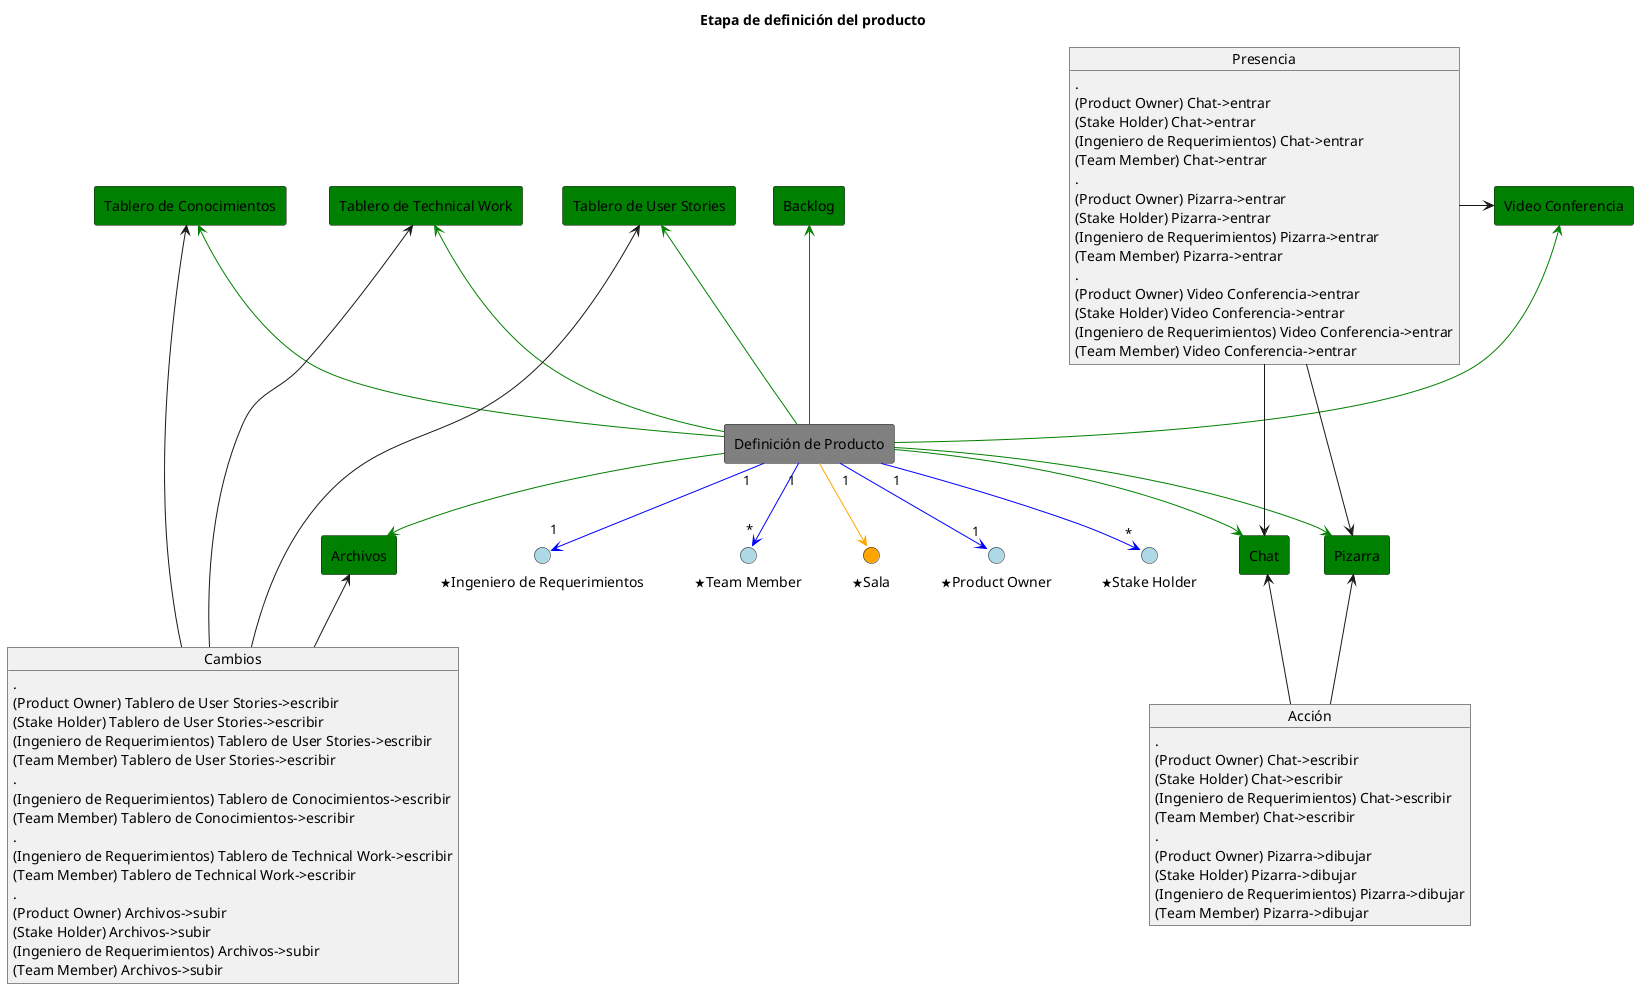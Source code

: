 @startuml
title Etapa de definición del producto
allowmixing

() "<&star>Product Owner" as owner #LightBlue
() "<&star>Stake Holder" as sh #LightBlue
() "<&star>Ingeniero de Requerimientos" as rem #LightBlue
() "<&star>Team Member" as tm #LightBlue
() "<&star>Sala" as room #Orange
rectangle "Definición de Producto" as product #Gray
rectangle "Tablero de User Stories" as user_stories #Green
rectangle "Tablero de Technical Work" as technical_work #Green
rectangle "Tablero de Conocimientos" as knoledge_adquisition #Green
rectangle "Backlog" as product_backlog #Green
rectangle "Video Conferencia" as video #Green
rectangle "Chat" as chat #Green
rectangle "Pizarra" as blackboard #Green
rectangle "Archivos" as files #Green

product "1" -d[#Blue]-> "1" owner
product "1" -d[#Blue]-> "*" sh
product "1" -d[#Blue]-> "1" rem
product "1" -d[#Blue]-> "*" tm
product -u[#Green]-> product_backlog
product -u[#Green]-> user_stories
product -u[#Green]-> technical_work
product -u[#Green]-> knoledge_adquisition
product -u[#Green]-> video
product -d[#Orange]-> room
product -d[#Green]-> blackboard
product -d[#Green]-> chat
product -d[#Green]-> files


object Presencia {
    .
    (Product Owner) Chat->entrar
    (Stake Holder) Chat->entrar
    (Ingeniero de Requerimientos) Chat->entrar
    (Team Member) Chat->entrar
    .
    (Product Owner) Pizarra->entrar
    (Stake Holder) Pizarra->entrar
    (Ingeniero de Requerimientos) Pizarra->entrar
    (Team Member) Pizarra->entrar    
    .
    (Product Owner) Video Conferencia->entrar
    (Stake Holder) Video Conferencia->entrar
    (Ingeniero de Requerimientos) Video Conferencia->entrar
    (Team Member) Video Conferencia->entrar    

}


Presencia -> video
Presencia -> chat
Presencia -> blackboard


object Acción {
    .
    (Product Owner) Chat->escribir
    (Stake Holder) Chat->escribir
    (Ingeniero de Requerimientos) Chat->escribir
    (Team Member) Chat->escribir

    .
    (Product Owner) Pizarra->dibujar
    (Stake Holder) Pizarra->dibujar
    (Ingeniero de Requerimientos) Pizarra->dibujar
    (Team Member) Pizarra->dibujar
}

Acción -u-> chat
Acción -u-> blackboard

object Cambios {
    .
    (Product Owner) Tablero de User Stories->escribir
    (Stake Holder) Tablero de User Stories->escribir
    (Ingeniero de Requerimientos) Tablero de User Stories->escribir
    (Team Member) Tablero de User Stories->escribir
    .
    (Ingeniero de Requerimientos) Tablero de Conocimientos->escribir
    (Team Member) Tablero de Conocimientos->escribir
    .
    (Ingeniero de Requerimientos) Tablero de Technical Work->escribir
    (Team Member) Tablero de Technical Work->escribir
    .
    (Product Owner) Archivos->subir
    (Stake Holder) Archivos->subir
    (Ingeniero de Requerimientos) Archivos->subir
    (Team Member) Archivos->subir    
}

Cambios -u-> files
Cambios -u-> user_stories
Cambios -u-> technical_work
Cambios -u-> knoledge_adquisition

@enduml

/'
    El diagrama de transición de estados dentro de la actividad
    recursos: 
        https://www.mountaingoatsoftware.com/agile/scrum/scrum-tools/product-backlog#:~:text=The%20agile%20product%20backlog%20in,functionality%20desired%20in%20the%20product.&text=The%20Scrum%20product%20backlog%20is,the%20product%20and%20its%20customers.


    consultas:
        si o si todos los estados a choices? o puede haber transferencia a estados directamente sin pasar por choice?
        todos los roles deben estar indicados en cada estado? o puede haber "subroles" ej Ingeniero de Requerimineto --> Team Member


'/
@startuml
title protocolo de definición de producto

state "Presentación/Introducción" as presentation
presentation: Available Operations:
presentation: ==================================================
presentation: (Product Owner) Video->hablar
presentation: (Stake Holder) Video->hablar
presentation: (Team Member) Video->hablar
presentation: (Ingeniero de Requerimientos) Video->hablar
presentation: 
presentation: Transition Operations:
presentation: ==================================================
presentation: (Ingeniero de Requerimientos) Tablero de User Stories->crear

state "Definición de Funcionalidad (nivel usuario)" as a1
a1: Available Operations:
a1: ==================================================
a1: (Product Owner) Video->hablar
a1: (Product Owner) Tablero de User Stories->escribir
a1: (Product Owner) Tablero de User Stories->leer
a1: (Product Owner) chat->escribir
a1: (Product Owner) Pizarra->dibujar
a1: (Product Owner) Archivos->subir
a1: (Product Owner) Archivos->descargar
a1: (Stake Holder) Video->hablar
a1: (Stake Holder) Tablero de User Stories->escribir
a1: (Stake Holder) Tablero de User Stories->leer
a1: (Stake Holder) chat->escribir
a1: (Stake Holder) Pizarra->dibujar
a1: (Stake Holder) Archivos->subir
a1: (Stake Holder) Archivos->descargar
a1: (Ingeniero de Requerimientos) Video->hablar
a1: (Ingeniero de Requeriminetos) Tablero de User Stories->escribir
a1: (Ingeniero de Requeriminetos) Tablero de User Stories->leer
a1: (Ingeniero de Requerimientos) chat->escribir
a1: (Ingeniero de Requerimientos) Pizarra->dibujar
a1: (Ingeniero de Requerimientos) Archivos->subir
a1: (Ingeniero de Requerimientos) Archivos->descargar
a1: (Team Member) Video-> hablar
a1: (Team Member) Tablero de User Stories->escribir
a1: (Team Member) Tablero de User Stories->leer
a1: (Team Member) chat->escribir
a1: (Team Member) Pizarra->dibujar
a1: (Team Member) Archivos->subir
a1: (Team Member) Archivos->descargar
a1:
a1: Transition Operations :
a1: ==================================================
a1: (Ingeniero de Requerimientos) Tablero de User Stories->finalizar


state "Selección de funcionalidad a refinar" as a3
a3: Available Operations:
a3: ==================================================
a3: (Product Owner) Video->hablar
a3: (Product Owner) Tablero de User Stories->leer
a3: (Ingeniero de Requerimientos) Video->hablar
a3: (Ingeniero de Requeriminetos) Tablero de User Stories->leer
a3: (Team Member) Video->hablar
a3: (Team Member) Tablero de User Stories->leer
a3:
a3: Transition Operations:
a3: ==================================================
a3:
a3: (Ingeniero de Requeriminetos) Tablero de User Stories->seleccionar
a3: (Team Member) Tablero de User Stories->seleccionar


state "Análisis y refinamiento de funcionalidad" as a2
a2: Available Operations:
a2: ==================================================
a2: (Product Owner) Video->hablar
a2: (Product Owner) Tablero de User Stories->leer
a2: (Product Owner) chat->escribir
a2: (Product Owner) Pizarra->dibujar
a2: (Product Owner) Archivos->subir
a2: (Product Owner) Archivos->descargar
a2: (Ingeniero de Requerimientos) Video->hablar
a2: (Ingeniero de Requerimientos) chat->escribir
a2: (Ingeniero de Requerimientos) Pizarra->dibujar
a2: (Ingeniero de Requerimientos) Archivos->subir
a2: (Ingeniero de Requerimientos) Archivos->descargar
a2: (Ingeniero de Requerimientos) Tablero de Technical Work->escribir
a2: (Ingeniero de Requerimientos) Tablero de Conocimientos->escribir
a2: (Ingeniero de Requerimientos) Backlog -> escribir
a2: (Team Member) Video->escuchar
a2: (Team Member) chat->escribir
a2: (Team Member) Pizarra->dibujar
a2: (Team Member) Archivos->subir
a2: (Team Member) Archivos->descargar
a2: (Team Member) Tablero de Technical Work->escribir
a2: (Team Member) Tablero de Conocimientos->escribir
a2: (Team Member) Backblog->escribir
a2:
a2: Transition Operations :
a2: ==================================================
a2: (Ingeniero de Requeriminetos) Backblog->commit
a2: (Team Member) Backblog->commit



state "Priorización de Blacklog" as a4
a4: Available Operations:
a4: ==================================================
a4: (Product Owner) Video->hablar
a4: (Product Owner) Backlog->escribir
a4: (Ingeniero de Requeriminetos) Video->hablar
a4: (Ingeniero de Requeriminetos) Backlog->escribir
a4: (Team Member) Video->hablar
a4: (Team Member) Backlog->escribir
a4:
a4: Transition Operations :
a4: ==================================================
a4: (Product Owner) Backlog->commit
a4: (Team Member) Backlog->commit
a4: (Ingeniero de Requerimientos) Backlog->commit

state c1 <<choice>>
 
[*] --> presentation
presentation --> a1
a1 --> a3
a3 --> a2
a2 --> c1
c1 --> a3 : quedan mas user stories a analizar
c1 --> a4 : no quedan mas user stories a analizar
a4 --> [*]

@enduml


